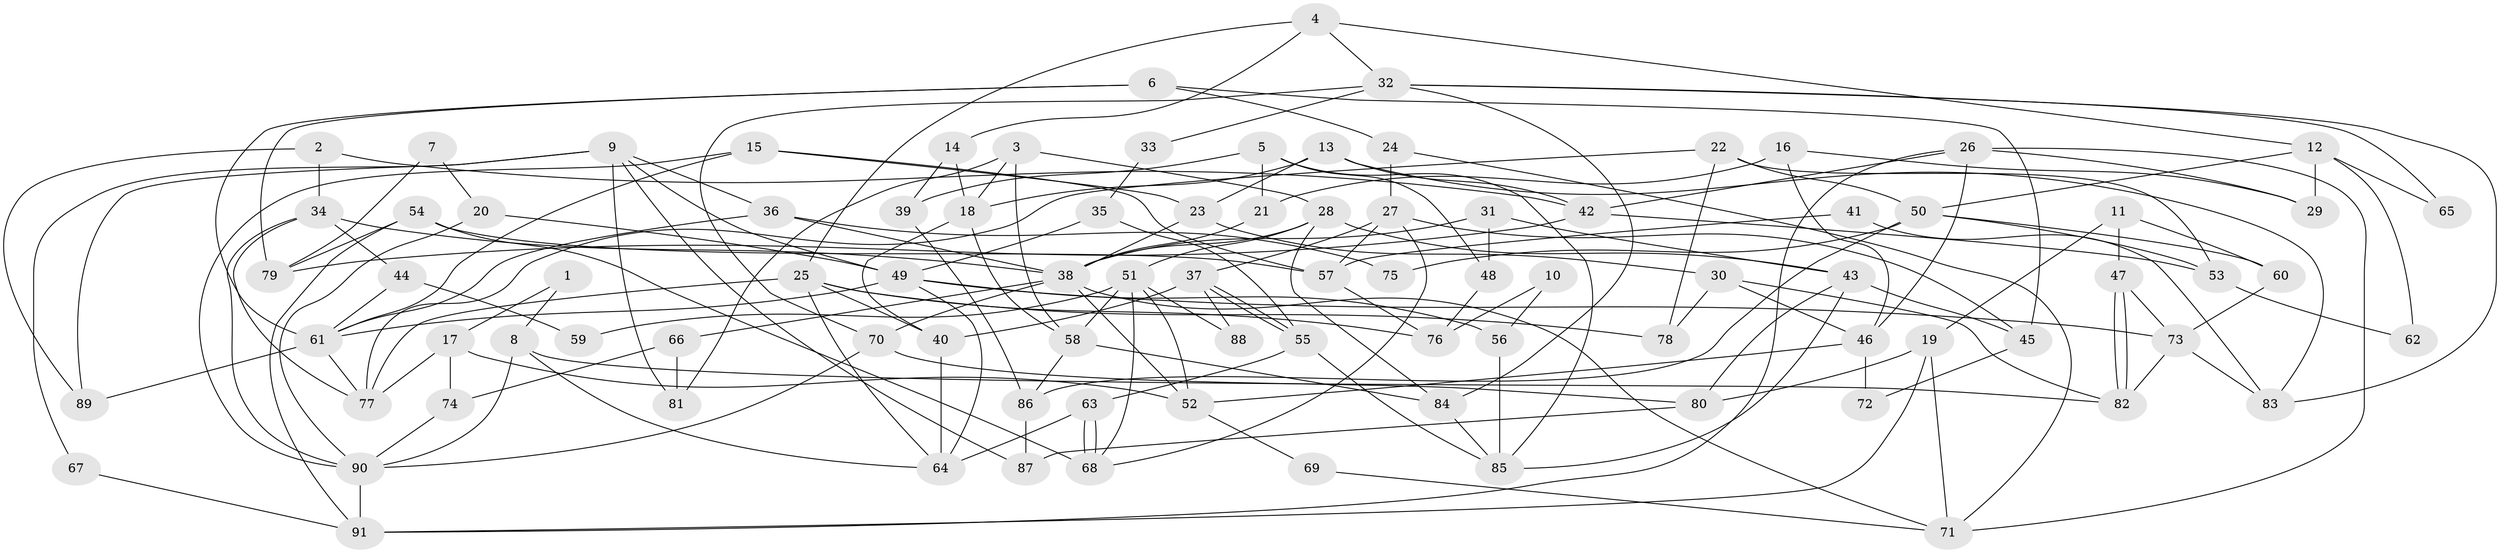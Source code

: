 // coarse degree distribution, {4: 0.15517241379310345, 3: 0.22413793103448276, 5: 0.1896551724137931, 7: 0.06896551724137931, 2: 0.10344827586206896, 6: 0.10344827586206896, 8: 0.10344827586206896, 9: 0.017241379310344827, 13: 0.017241379310344827, 10: 0.017241379310344827}
// Generated by graph-tools (version 1.1) at 2025/42/03/06/25 10:42:00]
// undirected, 91 vertices, 182 edges
graph export_dot {
graph [start="1"]
  node [color=gray90,style=filled];
  1;
  2;
  3;
  4;
  5;
  6;
  7;
  8;
  9;
  10;
  11;
  12;
  13;
  14;
  15;
  16;
  17;
  18;
  19;
  20;
  21;
  22;
  23;
  24;
  25;
  26;
  27;
  28;
  29;
  30;
  31;
  32;
  33;
  34;
  35;
  36;
  37;
  38;
  39;
  40;
  41;
  42;
  43;
  44;
  45;
  46;
  47;
  48;
  49;
  50;
  51;
  52;
  53;
  54;
  55;
  56;
  57;
  58;
  59;
  60;
  61;
  62;
  63;
  64;
  65;
  66;
  67;
  68;
  69;
  70;
  71;
  72;
  73;
  74;
  75;
  76;
  77;
  78;
  79;
  80;
  81;
  82;
  83;
  84;
  85;
  86;
  87;
  88;
  89;
  90;
  91;
  1 -- 17;
  1 -- 8;
  2 -- 34;
  2 -- 42;
  2 -- 89;
  3 -- 58;
  3 -- 18;
  3 -- 28;
  3 -- 81;
  4 -- 12;
  4 -- 25;
  4 -- 14;
  4 -- 32;
  5 -- 85;
  5 -- 39;
  5 -- 21;
  5 -- 48;
  6 -- 61;
  6 -- 24;
  6 -- 45;
  6 -- 79;
  7 -- 20;
  7 -- 79;
  8 -- 82;
  8 -- 64;
  8 -- 90;
  9 -- 49;
  9 -- 89;
  9 -- 36;
  9 -- 67;
  9 -- 81;
  9 -- 87;
  10 -- 56;
  10 -- 76;
  11 -- 19;
  11 -- 47;
  11 -- 60;
  12 -- 29;
  12 -- 50;
  12 -- 62;
  12 -- 65;
  13 -- 42;
  13 -- 83;
  13 -- 18;
  13 -- 23;
  14 -- 18;
  14 -- 39;
  15 -- 57;
  15 -- 90;
  15 -- 23;
  15 -- 61;
  16 -- 21;
  16 -- 46;
  16 -- 29;
  17 -- 77;
  17 -- 74;
  17 -- 52;
  18 -- 58;
  18 -- 40;
  19 -- 80;
  19 -- 91;
  19 -- 71;
  20 -- 49;
  20 -- 90;
  21 -- 38;
  22 -- 53;
  22 -- 77;
  22 -- 50;
  22 -- 78;
  23 -- 30;
  23 -- 38;
  24 -- 27;
  24 -- 71;
  25 -- 40;
  25 -- 64;
  25 -- 76;
  25 -- 77;
  25 -- 78;
  26 -- 46;
  26 -- 71;
  26 -- 29;
  26 -- 42;
  26 -- 91;
  27 -- 68;
  27 -- 45;
  27 -- 37;
  27 -- 57;
  28 -- 38;
  28 -- 43;
  28 -- 51;
  28 -- 84;
  30 -- 78;
  30 -- 46;
  30 -- 82;
  31 -- 38;
  31 -- 48;
  31 -- 43;
  32 -- 84;
  32 -- 33;
  32 -- 65;
  32 -- 70;
  32 -- 83;
  33 -- 35;
  34 -- 90;
  34 -- 38;
  34 -- 44;
  34 -- 77;
  35 -- 55;
  35 -- 49;
  36 -- 61;
  36 -- 38;
  36 -- 75;
  37 -- 55;
  37 -- 55;
  37 -- 40;
  37 -- 88;
  38 -- 52;
  38 -- 66;
  38 -- 70;
  38 -- 71;
  39 -- 86;
  40 -- 64;
  41 -- 83;
  41 -- 57;
  42 -- 79;
  42 -- 53;
  43 -- 45;
  43 -- 80;
  43 -- 85;
  44 -- 61;
  44 -- 59;
  45 -- 72;
  46 -- 52;
  46 -- 72;
  47 -- 82;
  47 -- 82;
  47 -- 73;
  48 -- 76;
  49 -- 61;
  49 -- 73;
  49 -- 56;
  49 -- 64;
  50 -- 86;
  50 -- 53;
  50 -- 60;
  50 -- 75;
  51 -- 52;
  51 -- 58;
  51 -- 59;
  51 -- 68;
  51 -- 88;
  52 -- 69;
  53 -- 62;
  54 -- 91;
  54 -- 68;
  54 -- 57;
  54 -- 79;
  55 -- 63;
  55 -- 85;
  56 -- 85;
  57 -- 76;
  58 -- 84;
  58 -- 86;
  60 -- 73;
  61 -- 77;
  61 -- 89;
  63 -- 68;
  63 -- 68;
  63 -- 64;
  66 -- 81;
  66 -- 74;
  67 -- 91;
  69 -- 71;
  70 -- 80;
  70 -- 90;
  73 -- 82;
  73 -- 83;
  74 -- 90;
  80 -- 87;
  84 -- 85;
  86 -- 87;
  90 -- 91;
}

